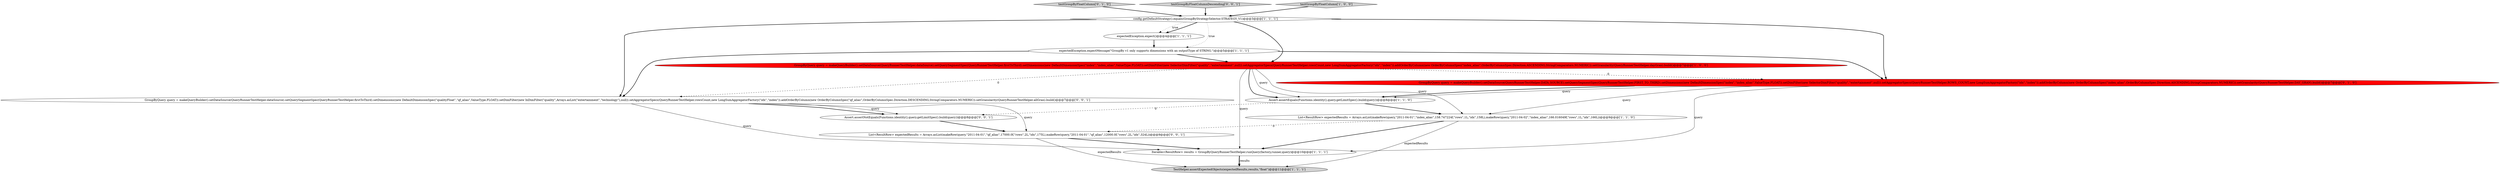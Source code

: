 digraph {
7 [style = filled, label = "Assert.assertEquals(Functions.identity(),query.getLimitSpec().build(query))@@@8@@@['1', '1', '0']", fillcolor = white, shape = ellipse image = "AAA0AAABBB1BBB"];
10 [style = filled, label = "testGroupByFloatColumn['0', '1', '0']", fillcolor = lightgray, shape = diamond image = "AAA0AAABBB2BBB"];
14 [style = filled, label = "List<ResultRow> expectedResults = Arrays.asList(makeRow(query,\"2011-04-01\",\"qf_alias\",17000.0f,\"rows\",2L,\"idx\",175L),makeRow(query,\"2011-04-01\",\"qf_alias\",12000.0f,\"rows\",2L,\"idx\",324L))@@@9@@@['0', '0', '1']", fillcolor = white, shape = ellipse image = "AAA0AAABBB3BBB"];
8 [style = filled, label = "GroupByQuery query = makeQueryBuilder().setDataSource(QueryRunnerTestHelper.dataSource).setQuerySegmentSpec(QueryRunnerTestHelper.firstToThird).setDimensions(new DefaultDimensionSpec(\"index\",\"index_alias\",ValueType.FLOAT)).setDimFilter(new SelectorDimFilter(\"quality\",\"entertainment\",null)).setAggregatorSpecs(QueryRunnerTestHelper.rowsCount,new LongSumAggregatorFactory(\"idx\",\"index\")).addOrderByColumn(new OrderByColumnSpec(\"index_alias\",OrderByColumnSpec.Direction.ASCENDING,StringComparators.NUMERIC)).setGranularity(QueryRunnerTestHelper.dayGran).build()@@@7@@@['1', '0', '0']", fillcolor = red, shape = ellipse image = "AAA1AAABBB1BBB"];
1 [style = filled, label = "expectedException.expectMessage(\"GroupBy v1 only supports dimensions with an outputType of STRING.\")@@@5@@@['1', '1', '1']", fillcolor = white, shape = ellipse image = "AAA0AAABBB1BBB"];
0 [style = filled, label = "List<ResultRow> expectedResults = Arrays.asList(makeRow(query,\"2011-04-01\",\"index_alias\",158.747224f,\"rows\",1L,\"idx\",158L),makeRow(query,\"2011-04-02\",\"index_alias\",166.016049f,\"rows\",1L,\"idx\",166L))@@@9@@@['1', '1', '0']", fillcolor = white, shape = ellipse image = "AAA0AAABBB1BBB"];
11 [style = filled, label = "Assert.assertNotEquals(Functions.identity(),query.getLimitSpec().build(query))@@@8@@@['0', '0', '1']", fillcolor = white, shape = ellipse image = "AAA0AAABBB3BBB"];
9 [style = filled, label = "GroupByQuery query = makeQueryBuilder().setDataSource(QueryRunnerTestHelper.DATA_SOURCE).setQuerySegmentSpec(QueryRunnerTestHelper.FIRST_TO_THIRD).setDimensions(new DefaultDimensionSpec(\"index\",\"index_alias\",ValueType.FLOAT)).setDimFilter(new SelectorDimFilter(\"quality\",\"entertainment\",null)).setAggregatorSpecs(QueryRunnerTestHelper.ROWS_COUNT,new LongSumAggregatorFactory(\"idx\",\"index\")).addOrderByColumn(new OrderByColumnSpec(\"index_alias\",OrderByColumnSpec.Direction.ASCENDING,StringComparators.NUMERIC)).setGranularity(QueryRunnerTestHelper.DAY_GRAN).build()@@@7@@@['0', '1', '0']", fillcolor = red, shape = ellipse image = "AAA1AAABBB2BBB"];
12 [style = filled, label = "testGroupByFloatColumnDescending['0', '0', '1']", fillcolor = lightgray, shape = diamond image = "AAA0AAABBB3BBB"];
3 [style = filled, label = "testGroupByFloatColumn['1', '0', '0']", fillcolor = lightgray, shape = diamond image = "AAA0AAABBB1BBB"];
4 [style = filled, label = "config.getDefaultStrategy().equals(GroupByStrategySelector.STRATEGY_V1)@@@3@@@['1', '1', '1']", fillcolor = white, shape = diamond image = "AAA0AAABBB1BBB"];
5 [style = filled, label = "Iterable<ResultRow> results = GroupByQueryRunnerTestHelper.runQuery(factory,runner,query)@@@10@@@['1', '1', '1']", fillcolor = white, shape = ellipse image = "AAA0AAABBB1BBB"];
2 [style = filled, label = "TestHelper.assertExpectedObjects(expectedResults,results,\"float\")@@@11@@@['1', '1', '1']", fillcolor = lightgray, shape = ellipse image = "AAA0AAABBB1BBB"];
6 [style = filled, label = "expectedException.expect()@@@4@@@['1', '1', '1']", fillcolor = white, shape = ellipse image = "AAA0AAABBB1BBB"];
13 [style = filled, label = "GroupByQuery query = makeQueryBuilder().setDataSource(QueryRunnerTestHelper.dataSource).setQuerySegmentSpec(QueryRunnerTestHelper.firstToThird).setDimensions(new DefaultDimensionSpec(\"qualityFloat\",\"qf_alias\",ValueType.FLOAT)).setDimFilter(new InDimFilter(\"quality\",Arrays.asList(\"entertainment\",\"technology\"),null)).setAggregatorSpecs(QueryRunnerTestHelper.rowsCount,new LongSumAggregatorFactory(\"idx\",\"index\")).addOrderByColumn(new OrderByColumnSpec(\"qf_alias\",OrderByColumnSpec.Direction.DESCENDING,StringComparators.NUMERIC)).setGranularity(QueryRunnerTestHelper.allGran).build()@@@7@@@['0', '0', '1']", fillcolor = white, shape = ellipse image = "AAA0AAABBB3BBB"];
4->6 [style = dotted, label="true"];
13->5 [style = solid, label="query"];
4->9 [style = bold, label=""];
9->5 [style = solid, label="query"];
1->8 [style = bold, label=""];
4->1 [style = dotted, label="true"];
4->6 [style = bold, label=""];
11->14 [style = bold, label=""];
0->2 [style = solid, label="expectedResults"];
5->2 [style = solid, label="results"];
8->0 [style = solid, label="query"];
4->13 [style = bold, label=""];
7->11 [style = dashed, label="0"];
13->11 [style = solid, label="query"];
7->0 [style = bold, label=""];
9->0 [style = solid, label="query"];
9->7 [style = bold, label=""];
3->4 [style = bold, label=""];
1->13 [style = bold, label=""];
13->11 [style = bold, label=""];
1->9 [style = bold, label=""];
8->7 [style = bold, label=""];
8->7 [style = solid, label="query"];
8->13 [style = dashed, label="0"];
8->9 [style = dashed, label="0"];
0->14 [style = dashed, label="0"];
6->1 [style = bold, label=""];
5->2 [style = bold, label=""];
12->4 [style = bold, label=""];
8->5 [style = solid, label="query"];
13->14 [style = solid, label="query"];
9->7 [style = solid, label="query"];
10->4 [style = bold, label=""];
4->8 [style = bold, label=""];
14->2 [style = solid, label="expectedResults"];
0->5 [style = bold, label=""];
14->5 [style = bold, label=""];
}
